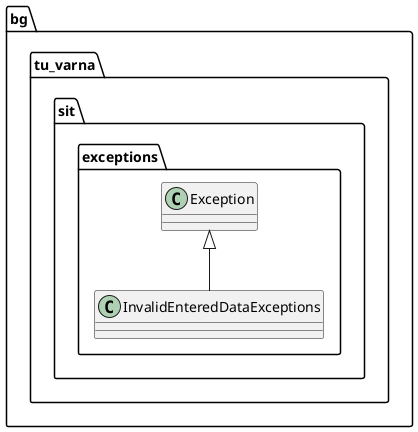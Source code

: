 @startuml
class bg.tu_varna.sit.exceptions.InvalidEnteredDataExceptions {
}


bg.tu_varna.sit.exceptions.Exception <|-- bg.tu_varna.sit.exceptions.InvalidEnteredDataExceptions
@enduml